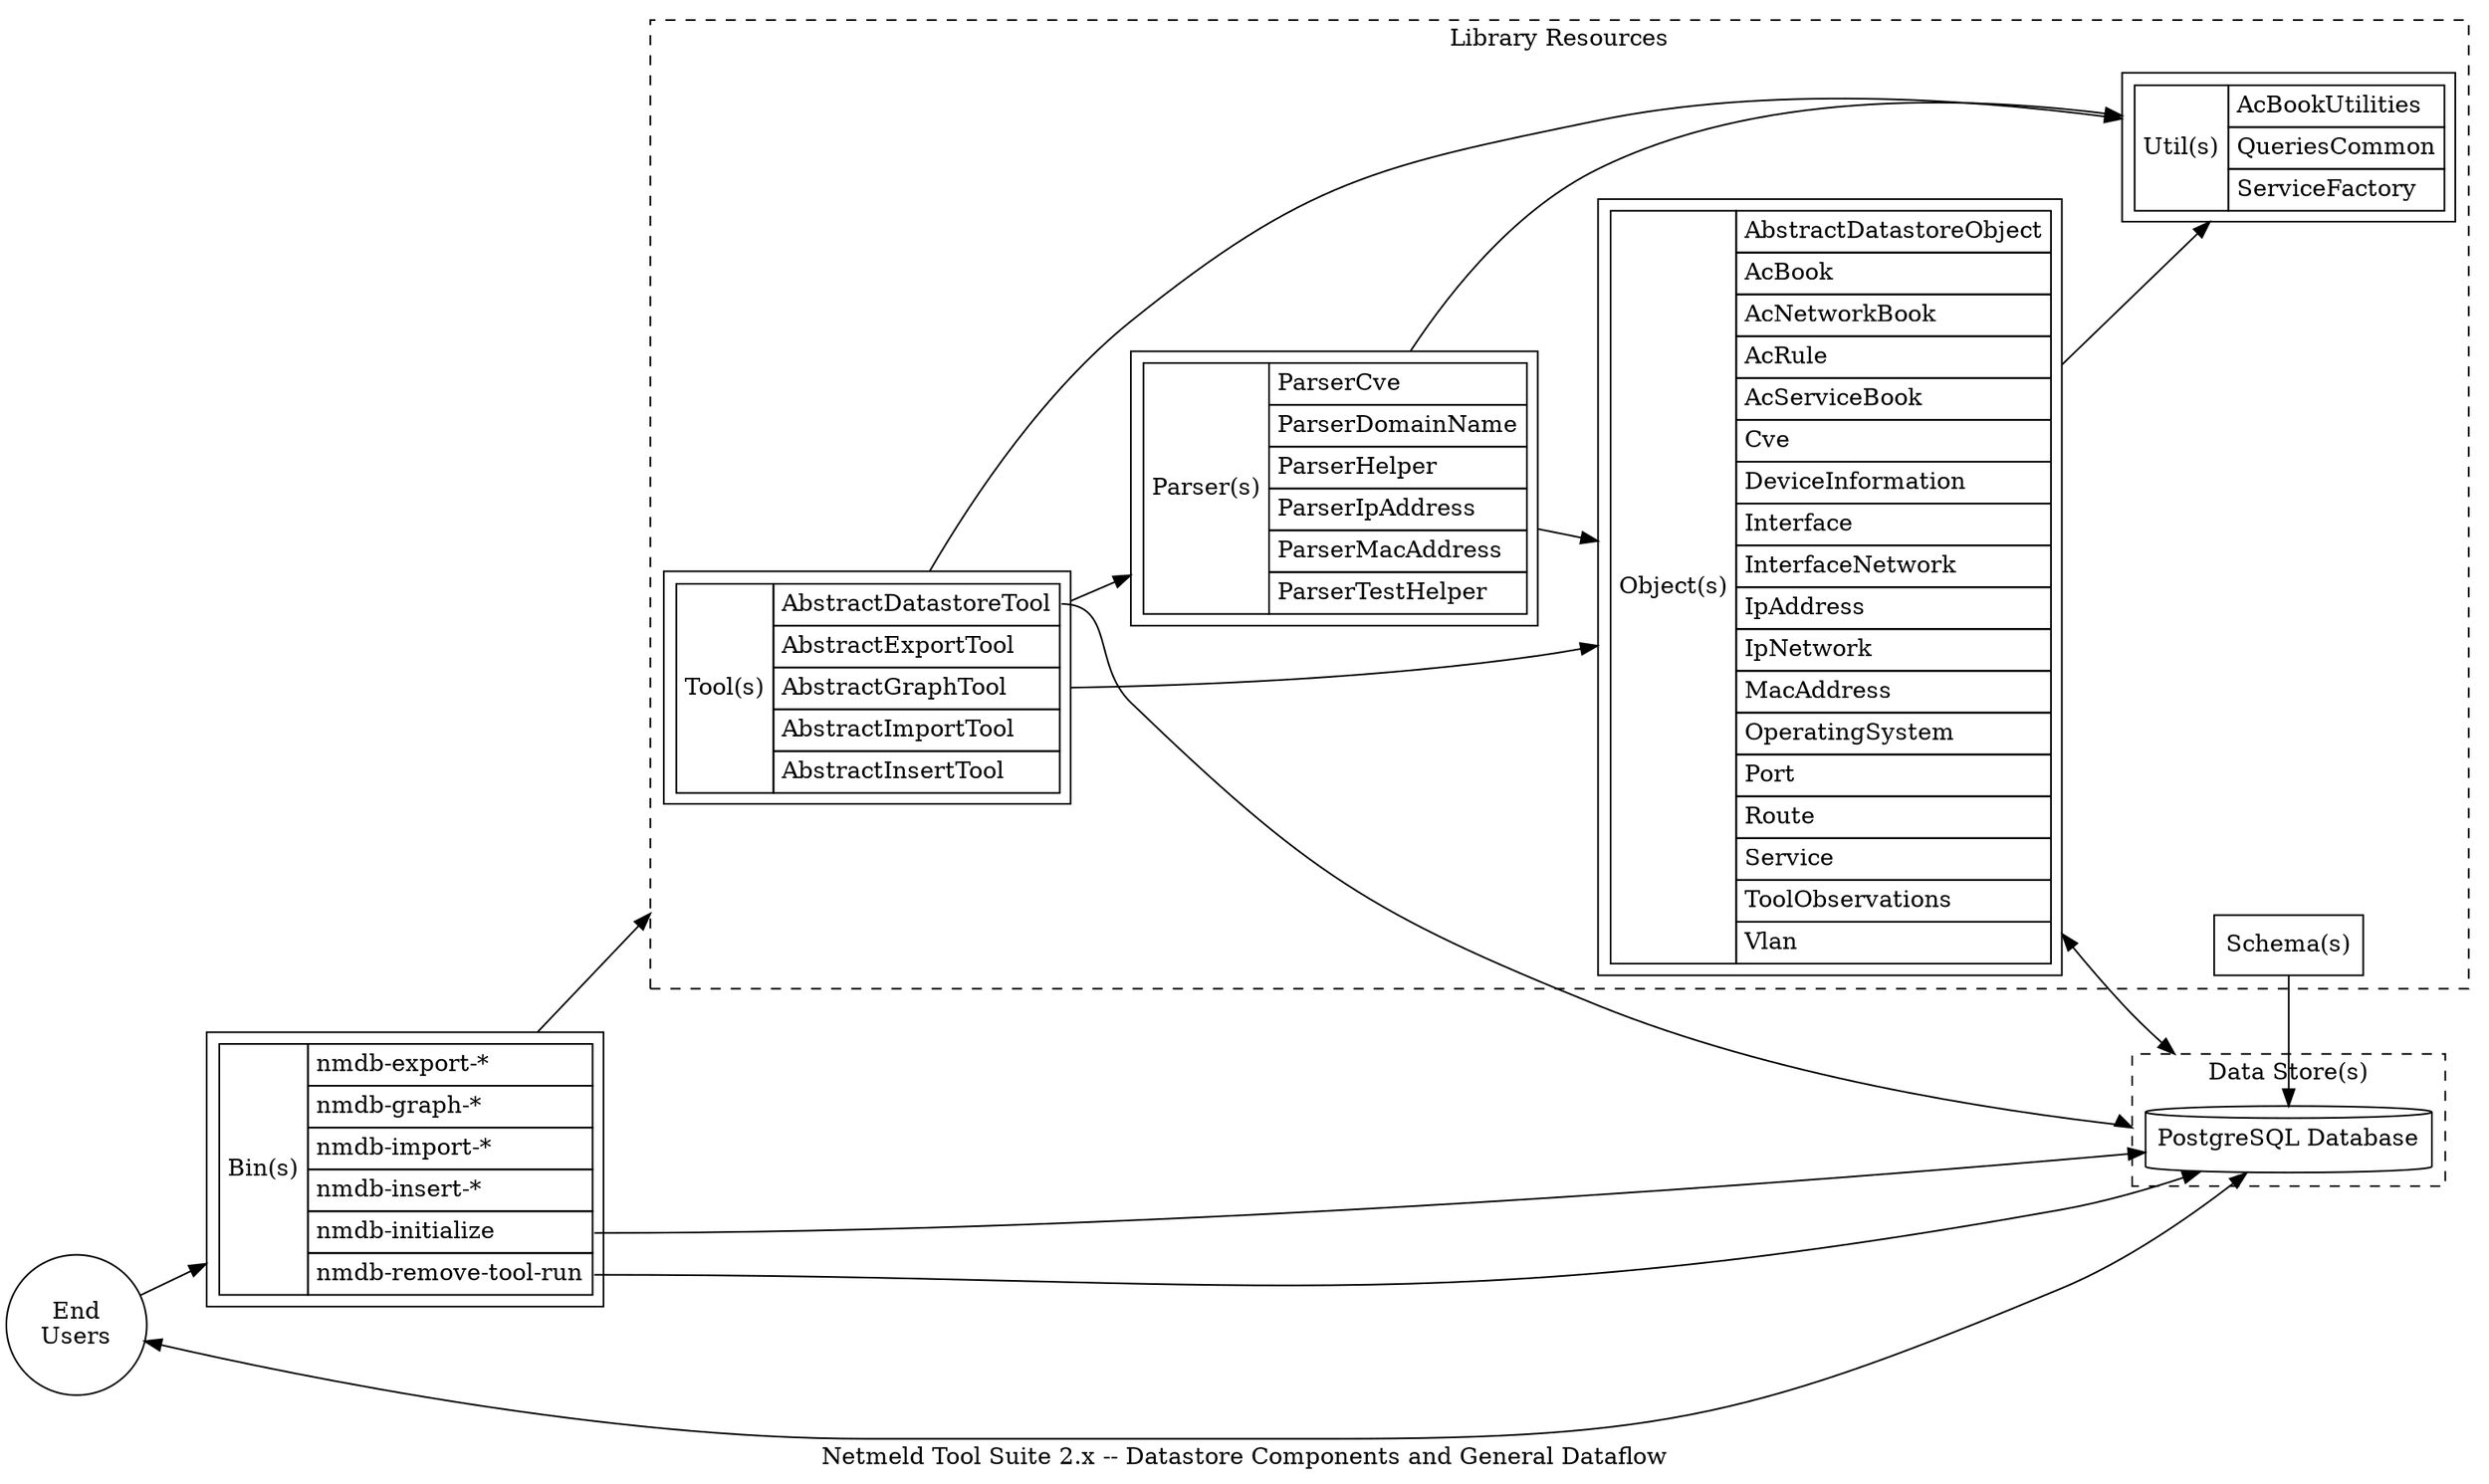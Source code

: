 digraph netmeld {
  rankdir=LR;
  nodesep=0.5;
  ranksep=0.5;
  newrank=true;
  splines=spline;
  compound=true;
  //concentrate=true; // NOTE: this incorrectly "hides" some lines

  label="Netmeld Tool Suite 2.x -- Datastore Components and General Dataflow";

  node[shape="circle"];
  users [label="End\nUsers"];

  // find . -iname "nmdb-*" -printf '%f\n' | sed -e 's/.cpp//g' | sort -u | sed -e 's/\(.*\)/<tr><td align="left">\1<\/td><\/tr>/g'

  node[shape="rectangle",margin=0.1];
  bins [label=<
    <table border="0" cellborder="1" cellspacing="0" cellpadding="4">
      <tr><td rowspan="7">Bin(s)</td></tr>
      <tr><td align="left">nmdb-export-*</td></tr>
      <tr><td align="left">nmdb-graph-*</td></tr>
      <tr><td align="left">nmdb-import-*</td></tr>
      <tr><td align="left">nmdb-insert-*</td></tr>
      <tr><td align="left" port="init">nmdb-initialize</td></tr>
      <tr><td align="left" port="remove">nmdb-remove-tool-run</td></tr>
    </table>>];


  // find common/schemas -iname "*.hpp" -printf '%f\n' | sed -e 's/.hpp//g' | sort -u | sed -e 's/\(.*\)/<tr><td align="left">\1<\/td><\/tr>/g'

  subgraph cluster_lib {
    label="Library Resources";
    style="dashed";

    node[shape="rectangle",margin=0.1];
    objects [label=<
      <table border="0" cellborder="1" cellspacing="0" cellpadding="4">
        <tr><td rowspan="19">Object(s)</td></tr>
        <tr><td align="left">AbstractDatastoreObject</td></tr>
        <tr><td align="left">AcBook</td></tr>
        <tr><td align="left">AcNetworkBook</td></tr>
        <tr><td align="left">AcRule</td></tr>
        <tr><td align="left">AcServiceBook</td></tr>
        <tr><td align="left">Cve</td></tr>
        <tr><td align="left">DeviceInformation</td></tr>
        <tr><td align="left">Interface</td></tr>
        <tr><td align="left">InterfaceNetwork</td></tr>
        <tr><td align="left">IpAddress</td></tr>
        <tr><td align="left">IpNetwork</td></tr>
        <tr><td align="left">MacAddress</td></tr>
        <tr><td align="left">OperatingSystem</td></tr>
        <tr><td align="left">Port</td></tr>
        <tr><td align="left">Route</td></tr>
        <tr><td align="left">Service</td></tr>
        <tr><td align="left">ToolObservations</td></tr>
        <tr><td align="left">Vlan</td></tr>
      </table>>];
    parsers [label=<
      <table border="0" cellborder="1" cellspacing="0" cellpadding="4">
        <tr><td rowspan="7">Parser(s)</td></tr>
        <tr><td align="left">ParserCve</td></tr>
        <tr><td align="left">ParserDomainName</td></tr>
        <tr><td align="left">ParserHelper</td></tr>
        <tr><td align="left">ParserIpAddress</td></tr>
        <tr><td align="left">ParserMacAddress</td></tr>
        <tr><td align="left">ParserTestHelper</td></tr>
      </table>>];
    tools [label=<
      <table border="0" cellborder="1" cellspacing="0" cellpadding="4">
        <tr><td rowspan="6">Tool(s)</td></tr>
        <tr><td align="left" port="dstool">AbstractDatastoreTool</td></tr>
        <tr><td align="left">AbstractExportTool</td></tr>
        <tr><td align="left">AbstractGraphTool</td></tr>
        <tr><td align="left">AbstractImportTool</td></tr>
        <tr><td align="left">AbstractInsertTool</td></tr>
      </table>>];
    utils [label=<
      <table border="0" cellborder="1" cellspacing="0" cellpadding="4">
        <tr><td rowspan="4">Util(s)</td></tr>
        <tr><td align="left">AcBookUtilities</td></tr>
        <tr><td align="left">QueriesCommon</td></tr>
        <tr><td align="left">ServiceFactory</td></tr>
      </table>>];

    schemas [label="Schema(s)"];
  }

  subgraph cluster_datastore {
    label="Data Store(s)";
    style="dashed";

    node [shape="cylinder"];
    psqldb [label="PostgreSQL Database"];
  }


  {rank=same; schemas psqldb};

  users->bins;
  users->psqldb [dir="both"];
  schemas->psqldb;
  objects->psqldb [dir="both", lhead="cluster_datastore"];
  bins->tools [lhead="cluster_lib"];
  bins:init->psqldb;
  bins:remove->psqldb;
  tools->{parsers objects utils};
  tools:dstool->psqldb [lhead="cluster_datastore"];
  parsers->{objects utils};
  objects->utils;
}
